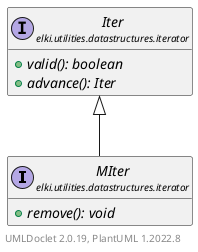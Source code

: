 @startuml
    remove .*\.(Instance|Par|Parameterizer|Factory)$
    set namespaceSeparator none
    hide empty fields
    hide empty methods

    interface "<size:14>MIter\n<size:10>elki.utilities.datastructures.iterator" as elki.utilities.datastructures.iterator.MIter [[MIter.html]] {
        {abstract} +remove(): void
    }

    interface "<size:14>Iter\n<size:10>elki.utilities.datastructures.iterator" as elki.utilities.datastructures.iterator.Iter [[Iter.html]] {
        {abstract} +valid(): boolean
        {abstract} +advance(): Iter
    }

    elki.utilities.datastructures.iterator.Iter <|-- elki.utilities.datastructures.iterator.MIter

    center footer UMLDoclet 2.0.19, PlantUML 1.2022.8
@enduml
